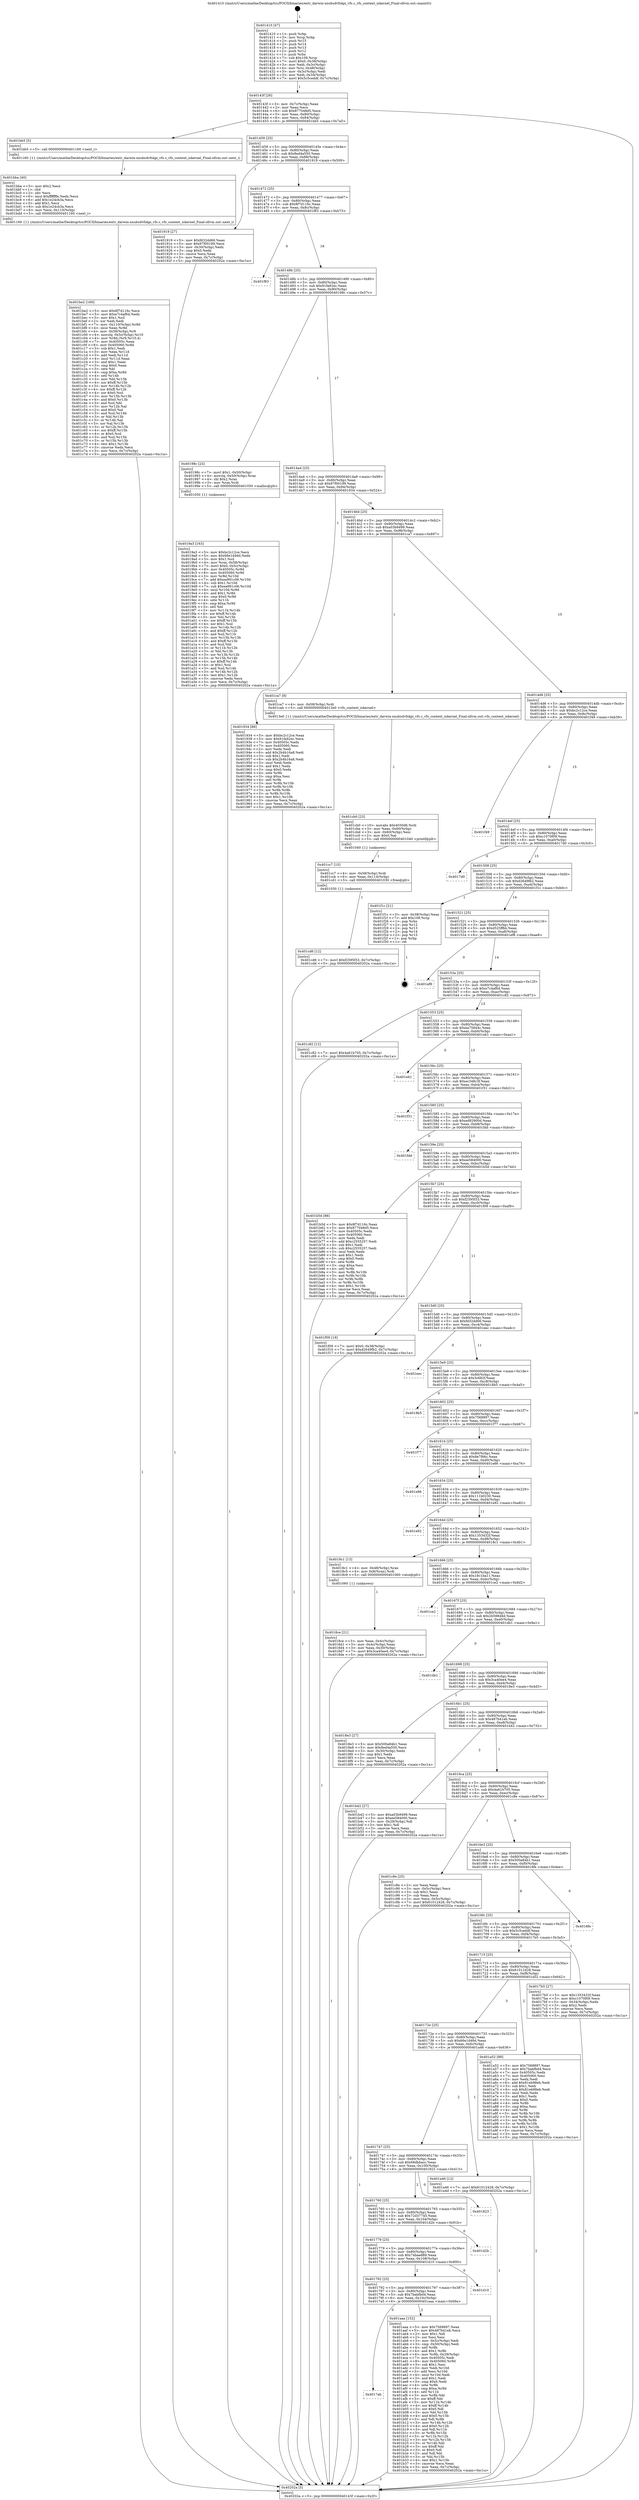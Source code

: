 digraph "0x401410" {
  label = "0x401410 (/mnt/c/Users/mathe/Desktop/tcc/POCII/binaries/extr_darwin-xnubsdvfskpi_vfs.c_vfs_context_iskernel_Final-ollvm.out::main(0))"
  labelloc = "t"
  node[shape=record]

  Entry [label="",width=0.3,height=0.3,shape=circle,fillcolor=black,style=filled]
  "0x40143f" [label="{
     0x40143f [26]\l
     | [instrs]\l
     &nbsp;&nbsp;0x40143f \<+3\>: mov -0x7c(%rbp),%eax\l
     &nbsp;&nbsp;0x401442 \<+2\>: mov %eax,%ecx\l
     &nbsp;&nbsp;0x401444 \<+6\>: sub $0x877048d5,%ecx\l
     &nbsp;&nbsp;0x40144a \<+3\>: mov %eax,-0x80(%rbp)\l
     &nbsp;&nbsp;0x40144d \<+6\>: mov %ecx,-0x84(%rbp)\l
     &nbsp;&nbsp;0x401453 \<+6\>: je 0000000000401bb5 \<main+0x7a5\>\l
  }"]
  "0x401bb5" [label="{
     0x401bb5 [5]\l
     | [instrs]\l
     &nbsp;&nbsp;0x401bb5 \<+5\>: call 0000000000401160 \<next_i\>\l
     | [calls]\l
     &nbsp;&nbsp;0x401160 \{1\} (/mnt/c/Users/mathe/Desktop/tcc/POCII/binaries/extr_darwin-xnubsdvfskpi_vfs.c_vfs_context_iskernel_Final-ollvm.out::next_i)\l
  }"]
  "0x401459" [label="{
     0x401459 [25]\l
     | [instrs]\l
     &nbsp;&nbsp;0x401459 \<+5\>: jmp 000000000040145e \<main+0x4e\>\l
     &nbsp;&nbsp;0x40145e \<+3\>: mov -0x80(%rbp),%eax\l
     &nbsp;&nbsp;0x401461 \<+5\>: sub $0x8ed4a550,%eax\l
     &nbsp;&nbsp;0x401466 \<+6\>: mov %eax,-0x88(%rbp)\l
     &nbsp;&nbsp;0x40146c \<+6\>: je 0000000000401919 \<main+0x509\>\l
  }"]
  Exit [label="",width=0.3,height=0.3,shape=circle,fillcolor=black,style=filled,peripheries=2]
  "0x401919" [label="{
     0x401919 [27]\l
     | [instrs]\l
     &nbsp;&nbsp;0x401919 \<+5\>: mov $0xfd32dd66,%eax\l
     &nbsp;&nbsp;0x40191e \<+5\>: mov $0x97f00189,%ecx\l
     &nbsp;&nbsp;0x401923 \<+3\>: mov -0x30(%rbp),%edx\l
     &nbsp;&nbsp;0x401926 \<+3\>: cmp $0x0,%edx\l
     &nbsp;&nbsp;0x401929 \<+3\>: cmove %ecx,%eax\l
     &nbsp;&nbsp;0x40192c \<+3\>: mov %eax,-0x7c(%rbp)\l
     &nbsp;&nbsp;0x40192f \<+5\>: jmp 000000000040202a \<main+0xc1a\>\l
  }"]
  "0x401472" [label="{
     0x401472 [25]\l
     | [instrs]\l
     &nbsp;&nbsp;0x401472 \<+5\>: jmp 0000000000401477 \<main+0x67\>\l
     &nbsp;&nbsp;0x401477 \<+3\>: mov -0x80(%rbp),%eax\l
     &nbsp;&nbsp;0x40147a \<+5\>: sub $0x8f7d116c,%eax\l
     &nbsp;&nbsp;0x40147f \<+6\>: mov %eax,-0x8c(%rbp)\l
     &nbsp;&nbsp;0x401485 \<+6\>: je 0000000000401f83 \<main+0xb73\>\l
  }"]
  "0x401cd6" [label="{
     0x401cd6 [12]\l
     | [instrs]\l
     &nbsp;&nbsp;0x401cd6 \<+7\>: movl $0xf2595f33,-0x7c(%rbp)\l
     &nbsp;&nbsp;0x401cdd \<+5\>: jmp 000000000040202a \<main+0xc1a\>\l
  }"]
  "0x401f83" [label="{
     0x401f83\l
  }", style=dashed]
  "0x40148b" [label="{
     0x40148b [25]\l
     | [instrs]\l
     &nbsp;&nbsp;0x40148b \<+5\>: jmp 0000000000401490 \<main+0x80\>\l
     &nbsp;&nbsp;0x401490 \<+3\>: mov -0x80(%rbp),%eax\l
     &nbsp;&nbsp;0x401493 \<+5\>: sub $0x91fa92ec,%eax\l
     &nbsp;&nbsp;0x401498 \<+6\>: mov %eax,-0x90(%rbp)\l
     &nbsp;&nbsp;0x40149e \<+6\>: je 000000000040198c \<main+0x57c\>\l
  }"]
  "0x401cc7" [label="{
     0x401cc7 [15]\l
     | [instrs]\l
     &nbsp;&nbsp;0x401cc7 \<+4\>: mov -0x58(%rbp),%rdi\l
     &nbsp;&nbsp;0x401ccb \<+6\>: mov %eax,-0x114(%rbp)\l
     &nbsp;&nbsp;0x401cd1 \<+5\>: call 0000000000401030 \<free@plt\>\l
     | [calls]\l
     &nbsp;&nbsp;0x401030 \{1\} (unknown)\l
  }"]
  "0x40198c" [label="{
     0x40198c [23]\l
     | [instrs]\l
     &nbsp;&nbsp;0x40198c \<+7\>: movl $0x1,-0x50(%rbp)\l
     &nbsp;&nbsp;0x401993 \<+4\>: movslq -0x50(%rbp),%rax\l
     &nbsp;&nbsp;0x401997 \<+4\>: shl $0x2,%rax\l
     &nbsp;&nbsp;0x40199b \<+3\>: mov %rax,%rdi\l
     &nbsp;&nbsp;0x40199e \<+5\>: call 0000000000401050 \<malloc@plt\>\l
     | [calls]\l
     &nbsp;&nbsp;0x401050 \{1\} (unknown)\l
  }"]
  "0x4014a4" [label="{
     0x4014a4 [25]\l
     | [instrs]\l
     &nbsp;&nbsp;0x4014a4 \<+5\>: jmp 00000000004014a9 \<main+0x99\>\l
     &nbsp;&nbsp;0x4014a9 \<+3\>: mov -0x80(%rbp),%eax\l
     &nbsp;&nbsp;0x4014ac \<+5\>: sub $0x97f00189,%eax\l
     &nbsp;&nbsp;0x4014b1 \<+6\>: mov %eax,-0x94(%rbp)\l
     &nbsp;&nbsp;0x4014b7 \<+6\>: je 0000000000401934 \<main+0x524\>\l
  }"]
  "0x401cb0" [label="{
     0x401cb0 [23]\l
     | [instrs]\l
     &nbsp;&nbsp;0x401cb0 \<+10\>: movabs $0x4030d6,%rdi\l
     &nbsp;&nbsp;0x401cba \<+3\>: mov %eax,-0x60(%rbp)\l
     &nbsp;&nbsp;0x401cbd \<+3\>: mov -0x60(%rbp),%esi\l
     &nbsp;&nbsp;0x401cc0 \<+2\>: mov $0x0,%al\l
     &nbsp;&nbsp;0x401cc2 \<+5\>: call 0000000000401040 \<printf@plt\>\l
     | [calls]\l
     &nbsp;&nbsp;0x401040 \{1\} (unknown)\l
  }"]
  "0x401934" [label="{
     0x401934 [88]\l
     | [instrs]\l
     &nbsp;&nbsp;0x401934 \<+5\>: mov $0xbc2c12ce,%eax\l
     &nbsp;&nbsp;0x401939 \<+5\>: mov $0x91fa92ec,%ecx\l
     &nbsp;&nbsp;0x40193e \<+7\>: mov 0x40505c,%edx\l
     &nbsp;&nbsp;0x401945 \<+7\>: mov 0x405060,%esi\l
     &nbsp;&nbsp;0x40194c \<+2\>: mov %edx,%edi\l
     &nbsp;&nbsp;0x40194e \<+6\>: add $0x2b4b16a8,%edi\l
     &nbsp;&nbsp;0x401954 \<+3\>: sub $0x1,%edi\l
     &nbsp;&nbsp;0x401957 \<+6\>: sub $0x2b4b16a8,%edi\l
     &nbsp;&nbsp;0x40195d \<+3\>: imul %edi,%edx\l
     &nbsp;&nbsp;0x401960 \<+3\>: and $0x1,%edx\l
     &nbsp;&nbsp;0x401963 \<+3\>: cmp $0x0,%edx\l
     &nbsp;&nbsp;0x401966 \<+4\>: sete %r8b\l
     &nbsp;&nbsp;0x40196a \<+3\>: cmp $0xa,%esi\l
     &nbsp;&nbsp;0x40196d \<+4\>: setl %r9b\l
     &nbsp;&nbsp;0x401971 \<+3\>: mov %r8b,%r10b\l
     &nbsp;&nbsp;0x401974 \<+3\>: and %r9b,%r10b\l
     &nbsp;&nbsp;0x401977 \<+3\>: xor %r9b,%r8b\l
     &nbsp;&nbsp;0x40197a \<+3\>: or %r8b,%r10b\l
     &nbsp;&nbsp;0x40197d \<+4\>: test $0x1,%r10b\l
     &nbsp;&nbsp;0x401981 \<+3\>: cmovne %ecx,%eax\l
     &nbsp;&nbsp;0x401984 \<+3\>: mov %eax,-0x7c(%rbp)\l
     &nbsp;&nbsp;0x401987 \<+5\>: jmp 000000000040202a \<main+0xc1a\>\l
  }"]
  "0x4014bd" [label="{
     0x4014bd [25]\l
     | [instrs]\l
     &nbsp;&nbsp;0x4014bd \<+5\>: jmp 00000000004014c2 \<main+0xb2\>\l
     &nbsp;&nbsp;0x4014c2 \<+3\>: mov -0x80(%rbp),%eax\l
     &nbsp;&nbsp;0x4014c5 \<+5\>: sub $0xa03b9499,%eax\l
     &nbsp;&nbsp;0x4014ca \<+6\>: mov %eax,-0x98(%rbp)\l
     &nbsp;&nbsp;0x4014d0 \<+6\>: je 0000000000401ca7 \<main+0x897\>\l
  }"]
  "0x401be2" [label="{
     0x401be2 [160]\l
     | [instrs]\l
     &nbsp;&nbsp;0x401be2 \<+5\>: mov $0x8f7d116c,%ecx\l
     &nbsp;&nbsp;0x401be7 \<+5\>: mov $0xe7c4af64,%edx\l
     &nbsp;&nbsp;0x401bec \<+3\>: mov $0x1,%sil\l
     &nbsp;&nbsp;0x401bef \<+2\>: xor %edi,%edi\l
     &nbsp;&nbsp;0x401bf1 \<+7\>: mov -0x110(%rbp),%r8d\l
     &nbsp;&nbsp;0x401bf8 \<+4\>: imul %eax,%r8d\l
     &nbsp;&nbsp;0x401bfc \<+4\>: mov -0x58(%rbp),%r9\l
     &nbsp;&nbsp;0x401c00 \<+4\>: movslq -0x5c(%rbp),%r10\l
     &nbsp;&nbsp;0x401c04 \<+4\>: mov %r8d,(%r9,%r10,4)\l
     &nbsp;&nbsp;0x401c08 \<+7\>: mov 0x40505c,%eax\l
     &nbsp;&nbsp;0x401c0f \<+8\>: mov 0x405060,%r8d\l
     &nbsp;&nbsp;0x401c17 \<+3\>: sub $0x1,%edi\l
     &nbsp;&nbsp;0x401c1a \<+3\>: mov %eax,%r11d\l
     &nbsp;&nbsp;0x401c1d \<+3\>: add %edi,%r11d\l
     &nbsp;&nbsp;0x401c20 \<+4\>: imul %r11d,%eax\l
     &nbsp;&nbsp;0x401c24 \<+3\>: and $0x1,%eax\l
     &nbsp;&nbsp;0x401c27 \<+3\>: cmp $0x0,%eax\l
     &nbsp;&nbsp;0x401c2a \<+3\>: sete %bl\l
     &nbsp;&nbsp;0x401c2d \<+4\>: cmp $0xa,%r8d\l
     &nbsp;&nbsp;0x401c31 \<+4\>: setl %r14b\l
     &nbsp;&nbsp;0x401c35 \<+3\>: mov %bl,%r15b\l
     &nbsp;&nbsp;0x401c38 \<+4\>: xor $0xff,%r15b\l
     &nbsp;&nbsp;0x401c3c \<+3\>: mov %r14b,%r12b\l
     &nbsp;&nbsp;0x401c3f \<+4\>: xor $0xff,%r12b\l
     &nbsp;&nbsp;0x401c43 \<+4\>: xor $0x0,%sil\l
     &nbsp;&nbsp;0x401c47 \<+3\>: mov %r15b,%r13b\l
     &nbsp;&nbsp;0x401c4a \<+4\>: and $0x0,%r13b\l
     &nbsp;&nbsp;0x401c4e \<+3\>: and %sil,%bl\l
     &nbsp;&nbsp;0x401c51 \<+3\>: mov %r12b,%al\l
     &nbsp;&nbsp;0x401c54 \<+2\>: and $0x0,%al\l
     &nbsp;&nbsp;0x401c56 \<+3\>: and %sil,%r14b\l
     &nbsp;&nbsp;0x401c59 \<+3\>: or %bl,%r13b\l
     &nbsp;&nbsp;0x401c5c \<+3\>: or %r14b,%al\l
     &nbsp;&nbsp;0x401c5f \<+3\>: xor %al,%r13b\l
     &nbsp;&nbsp;0x401c62 \<+3\>: or %r12b,%r15b\l
     &nbsp;&nbsp;0x401c65 \<+4\>: xor $0xff,%r15b\l
     &nbsp;&nbsp;0x401c69 \<+4\>: or $0x0,%sil\l
     &nbsp;&nbsp;0x401c6d \<+3\>: and %sil,%r15b\l
     &nbsp;&nbsp;0x401c70 \<+3\>: or %r15b,%r13b\l
     &nbsp;&nbsp;0x401c73 \<+4\>: test $0x1,%r13b\l
     &nbsp;&nbsp;0x401c77 \<+3\>: cmovne %edx,%ecx\l
     &nbsp;&nbsp;0x401c7a \<+3\>: mov %ecx,-0x7c(%rbp)\l
     &nbsp;&nbsp;0x401c7d \<+5\>: jmp 000000000040202a \<main+0xc1a\>\l
  }"]
  "0x401ca7" [label="{
     0x401ca7 [9]\l
     | [instrs]\l
     &nbsp;&nbsp;0x401ca7 \<+4\>: mov -0x58(%rbp),%rdi\l
     &nbsp;&nbsp;0x401cab \<+5\>: call 00000000004013e0 \<vfs_context_iskernel\>\l
     | [calls]\l
     &nbsp;&nbsp;0x4013e0 \{1\} (/mnt/c/Users/mathe/Desktop/tcc/POCII/binaries/extr_darwin-xnubsdvfskpi_vfs.c_vfs_context_iskernel_Final-ollvm.out::vfs_context_iskernel)\l
  }"]
  "0x4014d6" [label="{
     0x4014d6 [25]\l
     | [instrs]\l
     &nbsp;&nbsp;0x4014d6 \<+5\>: jmp 00000000004014db \<main+0xcb\>\l
     &nbsp;&nbsp;0x4014db \<+3\>: mov -0x80(%rbp),%eax\l
     &nbsp;&nbsp;0x4014de \<+5\>: sub $0xbc2c12ce,%eax\l
     &nbsp;&nbsp;0x4014e3 \<+6\>: mov %eax,-0x9c(%rbp)\l
     &nbsp;&nbsp;0x4014e9 \<+6\>: je 0000000000401f49 \<main+0xb39\>\l
  }"]
  "0x401bba" [label="{
     0x401bba [40]\l
     | [instrs]\l
     &nbsp;&nbsp;0x401bba \<+5\>: mov $0x2,%ecx\l
     &nbsp;&nbsp;0x401bbf \<+1\>: cltd\l
     &nbsp;&nbsp;0x401bc0 \<+2\>: idiv %ecx\l
     &nbsp;&nbsp;0x401bc2 \<+6\>: imul $0xfffffffe,%edx,%ecx\l
     &nbsp;&nbsp;0x401bc8 \<+6\>: add $0x1e24cb3a,%ecx\l
     &nbsp;&nbsp;0x401bce \<+3\>: add $0x1,%ecx\l
     &nbsp;&nbsp;0x401bd1 \<+6\>: sub $0x1e24cb3a,%ecx\l
     &nbsp;&nbsp;0x401bd7 \<+6\>: mov %ecx,-0x110(%rbp)\l
     &nbsp;&nbsp;0x401bdd \<+5\>: call 0000000000401160 \<next_i\>\l
     | [calls]\l
     &nbsp;&nbsp;0x401160 \{1\} (/mnt/c/Users/mathe/Desktop/tcc/POCII/binaries/extr_darwin-xnubsdvfskpi_vfs.c_vfs_context_iskernel_Final-ollvm.out::next_i)\l
  }"]
  "0x401f49" [label="{
     0x401f49\l
  }", style=dashed]
  "0x4014ef" [label="{
     0x4014ef [25]\l
     | [instrs]\l
     &nbsp;&nbsp;0x4014ef \<+5\>: jmp 00000000004014f4 \<main+0xe4\>\l
     &nbsp;&nbsp;0x4014f4 \<+3\>: mov -0x80(%rbp),%eax\l
     &nbsp;&nbsp;0x4014f7 \<+5\>: sub $0xc1070f09,%eax\l
     &nbsp;&nbsp;0x4014fc \<+6\>: mov %eax,-0xa0(%rbp)\l
     &nbsp;&nbsp;0x401502 \<+6\>: je 00000000004017d0 \<main+0x3c0\>\l
  }"]
  "0x4017ab" [label="{
     0x4017ab\l
  }", style=dashed]
  "0x4017d0" [label="{
     0x4017d0\l
  }", style=dashed]
  "0x401508" [label="{
     0x401508 [25]\l
     | [instrs]\l
     &nbsp;&nbsp;0x401508 \<+5\>: jmp 000000000040150d \<main+0xfd\>\l
     &nbsp;&nbsp;0x40150d \<+3\>: mov -0x80(%rbp),%eax\l
     &nbsp;&nbsp;0x401510 \<+5\>: sub $0xd2649fb2,%eax\l
     &nbsp;&nbsp;0x401515 \<+6\>: mov %eax,-0xa4(%rbp)\l
     &nbsp;&nbsp;0x40151b \<+6\>: je 0000000000401f1c \<main+0xb0c\>\l
  }"]
  "0x401aaa" [label="{
     0x401aaa [152]\l
     | [instrs]\l
     &nbsp;&nbsp;0x401aaa \<+5\>: mov $0x7568897,%eax\l
     &nbsp;&nbsp;0x401aaf \<+5\>: mov $0x487b41eb,%ecx\l
     &nbsp;&nbsp;0x401ab4 \<+2\>: mov $0x1,%dl\l
     &nbsp;&nbsp;0x401ab6 \<+2\>: xor %esi,%esi\l
     &nbsp;&nbsp;0x401ab8 \<+3\>: mov -0x5c(%rbp),%edi\l
     &nbsp;&nbsp;0x401abb \<+3\>: cmp -0x50(%rbp),%edi\l
     &nbsp;&nbsp;0x401abe \<+4\>: setl %r8b\l
     &nbsp;&nbsp;0x401ac2 \<+4\>: and $0x1,%r8b\l
     &nbsp;&nbsp;0x401ac6 \<+4\>: mov %r8b,-0x29(%rbp)\l
     &nbsp;&nbsp;0x401aca \<+7\>: mov 0x40505c,%edi\l
     &nbsp;&nbsp;0x401ad1 \<+8\>: mov 0x405060,%r9d\l
     &nbsp;&nbsp;0x401ad9 \<+3\>: sub $0x1,%esi\l
     &nbsp;&nbsp;0x401adc \<+3\>: mov %edi,%r10d\l
     &nbsp;&nbsp;0x401adf \<+3\>: add %esi,%r10d\l
     &nbsp;&nbsp;0x401ae2 \<+4\>: imul %r10d,%edi\l
     &nbsp;&nbsp;0x401ae6 \<+3\>: and $0x1,%edi\l
     &nbsp;&nbsp;0x401ae9 \<+3\>: cmp $0x0,%edi\l
     &nbsp;&nbsp;0x401aec \<+4\>: sete %r8b\l
     &nbsp;&nbsp;0x401af0 \<+4\>: cmp $0xa,%r9d\l
     &nbsp;&nbsp;0x401af4 \<+4\>: setl %r11b\l
     &nbsp;&nbsp;0x401af8 \<+3\>: mov %r8b,%bl\l
     &nbsp;&nbsp;0x401afb \<+3\>: xor $0xff,%bl\l
     &nbsp;&nbsp;0x401afe \<+3\>: mov %r11b,%r14b\l
     &nbsp;&nbsp;0x401b01 \<+4\>: xor $0xff,%r14b\l
     &nbsp;&nbsp;0x401b05 \<+3\>: xor $0x0,%dl\l
     &nbsp;&nbsp;0x401b08 \<+3\>: mov %bl,%r15b\l
     &nbsp;&nbsp;0x401b0b \<+4\>: and $0x0,%r15b\l
     &nbsp;&nbsp;0x401b0f \<+3\>: and %dl,%r8b\l
     &nbsp;&nbsp;0x401b12 \<+3\>: mov %r14b,%r12b\l
     &nbsp;&nbsp;0x401b15 \<+4\>: and $0x0,%r12b\l
     &nbsp;&nbsp;0x401b19 \<+3\>: and %dl,%r11b\l
     &nbsp;&nbsp;0x401b1c \<+3\>: or %r8b,%r15b\l
     &nbsp;&nbsp;0x401b1f \<+3\>: or %r11b,%r12b\l
     &nbsp;&nbsp;0x401b22 \<+3\>: xor %r12b,%r15b\l
     &nbsp;&nbsp;0x401b25 \<+3\>: or %r14b,%bl\l
     &nbsp;&nbsp;0x401b28 \<+3\>: xor $0xff,%bl\l
     &nbsp;&nbsp;0x401b2b \<+3\>: or $0x0,%dl\l
     &nbsp;&nbsp;0x401b2e \<+2\>: and %dl,%bl\l
     &nbsp;&nbsp;0x401b30 \<+3\>: or %bl,%r15b\l
     &nbsp;&nbsp;0x401b33 \<+4\>: test $0x1,%r15b\l
     &nbsp;&nbsp;0x401b37 \<+3\>: cmovne %ecx,%eax\l
     &nbsp;&nbsp;0x401b3a \<+3\>: mov %eax,-0x7c(%rbp)\l
     &nbsp;&nbsp;0x401b3d \<+5\>: jmp 000000000040202a \<main+0xc1a\>\l
  }"]
  "0x401f1c" [label="{
     0x401f1c [21]\l
     | [instrs]\l
     &nbsp;&nbsp;0x401f1c \<+3\>: mov -0x38(%rbp),%eax\l
     &nbsp;&nbsp;0x401f1f \<+7\>: add $0x108,%rsp\l
     &nbsp;&nbsp;0x401f26 \<+1\>: pop %rbx\l
     &nbsp;&nbsp;0x401f27 \<+2\>: pop %r12\l
     &nbsp;&nbsp;0x401f29 \<+2\>: pop %r13\l
     &nbsp;&nbsp;0x401f2b \<+2\>: pop %r14\l
     &nbsp;&nbsp;0x401f2d \<+2\>: pop %r15\l
     &nbsp;&nbsp;0x401f2f \<+1\>: pop %rbp\l
     &nbsp;&nbsp;0x401f30 \<+1\>: ret\l
  }"]
  "0x401521" [label="{
     0x401521 [25]\l
     | [instrs]\l
     &nbsp;&nbsp;0x401521 \<+5\>: jmp 0000000000401526 \<main+0x116\>\l
     &nbsp;&nbsp;0x401526 \<+3\>: mov -0x80(%rbp),%eax\l
     &nbsp;&nbsp;0x401529 \<+5\>: sub $0xd525ffbb,%eax\l
     &nbsp;&nbsp;0x40152e \<+6\>: mov %eax,-0xa8(%rbp)\l
     &nbsp;&nbsp;0x401534 \<+6\>: je 0000000000401ef8 \<main+0xae8\>\l
  }"]
  "0x401792" [label="{
     0x401792 [25]\l
     | [instrs]\l
     &nbsp;&nbsp;0x401792 \<+5\>: jmp 0000000000401797 \<main+0x387\>\l
     &nbsp;&nbsp;0x401797 \<+3\>: mov -0x80(%rbp),%eax\l
     &nbsp;&nbsp;0x40179a \<+5\>: sub $0x7babfbd4,%eax\l
     &nbsp;&nbsp;0x40179f \<+6\>: mov %eax,-0x10c(%rbp)\l
     &nbsp;&nbsp;0x4017a5 \<+6\>: je 0000000000401aaa \<main+0x69a\>\l
  }"]
  "0x401ef8" [label="{
     0x401ef8\l
  }", style=dashed]
  "0x40153a" [label="{
     0x40153a [25]\l
     | [instrs]\l
     &nbsp;&nbsp;0x40153a \<+5\>: jmp 000000000040153f \<main+0x12f\>\l
     &nbsp;&nbsp;0x40153f \<+3\>: mov -0x80(%rbp),%eax\l
     &nbsp;&nbsp;0x401542 \<+5\>: sub $0xe7c4af64,%eax\l
     &nbsp;&nbsp;0x401547 \<+6\>: mov %eax,-0xac(%rbp)\l
     &nbsp;&nbsp;0x40154d \<+6\>: je 0000000000401c82 \<main+0x872\>\l
  }"]
  "0x401d10" [label="{
     0x401d10\l
  }", style=dashed]
  "0x401c82" [label="{
     0x401c82 [12]\l
     | [instrs]\l
     &nbsp;&nbsp;0x401c82 \<+7\>: movl $0x4a61b705,-0x7c(%rbp)\l
     &nbsp;&nbsp;0x401c89 \<+5\>: jmp 000000000040202a \<main+0xc1a\>\l
  }"]
  "0x401553" [label="{
     0x401553 [25]\l
     | [instrs]\l
     &nbsp;&nbsp;0x401553 \<+5\>: jmp 0000000000401558 \<main+0x148\>\l
     &nbsp;&nbsp;0x401558 \<+3\>: mov -0x80(%rbp),%eax\l
     &nbsp;&nbsp;0x40155b \<+5\>: sub $0xea75844c,%eax\l
     &nbsp;&nbsp;0x401560 \<+6\>: mov %eax,-0xb0(%rbp)\l
     &nbsp;&nbsp;0x401566 \<+6\>: je 0000000000401eb1 \<main+0xaa1\>\l
  }"]
  "0x401779" [label="{
     0x401779 [25]\l
     | [instrs]\l
     &nbsp;&nbsp;0x401779 \<+5\>: jmp 000000000040177e \<main+0x36e\>\l
     &nbsp;&nbsp;0x40177e \<+3\>: mov -0x80(%rbp),%eax\l
     &nbsp;&nbsp;0x401781 \<+5\>: sub $0x74bae889,%eax\l
     &nbsp;&nbsp;0x401786 \<+6\>: mov %eax,-0x108(%rbp)\l
     &nbsp;&nbsp;0x40178c \<+6\>: je 0000000000401d10 \<main+0x900\>\l
  }"]
  "0x401eb1" [label="{
     0x401eb1\l
  }", style=dashed]
  "0x40156c" [label="{
     0x40156c [25]\l
     | [instrs]\l
     &nbsp;&nbsp;0x40156c \<+5\>: jmp 0000000000401571 \<main+0x161\>\l
     &nbsp;&nbsp;0x401571 \<+3\>: mov -0x80(%rbp),%eax\l
     &nbsp;&nbsp;0x401574 \<+5\>: sub $0xec348c3f,%eax\l
     &nbsp;&nbsp;0x401579 \<+6\>: mov %eax,-0xb4(%rbp)\l
     &nbsp;&nbsp;0x40157f \<+6\>: je 0000000000401f31 \<main+0xb21\>\l
  }"]
  "0x401d2b" [label="{
     0x401d2b\l
  }", style=dashed]
  "0x401f31" [label="{
     0x401f31\l
  }", style=dashed]
  "0x401585" [label="{
     0x401585 [25]\l
     | [instrs]\l
     &nbsp;&nbsp;0x401585 \<+5\>: jmp 000000000040158a \<main+0x17a\>\l
     &nbsp;&nbsp;0x40158a \<+3\>: mov -0x80(%rbp),%eax\l
     &nbsp;&nbsp;0x40158d \<+5\>: sub $0xed82900d,%eax\l
     &nbsp;&nbsp;0x401592 \<+6\>: mov %eax,-0xb8(%rbp)\l
     &nbsp;&nbsp;0x401598 \<+6\>: je 0000000000401fdd \<main+0xbcd\>\l
  }"]
  "0x401760" [label="{
     0x401760 [25]\l
     | [instrs]\l
     &nbsp;&nbsp;0x401760 \<+5\>: jmp 0000000000401765 \<main+0x355\>\l
     &nbsp;&nbsp;0x401765 \<+3\>: mov -0x80(%rbp),%eax\l
     &nbsp;&nbsp;0x401768 \<+5\>: sub $0x72d37745,%eax\l
     &nbsp;&nbsp;0x40176d \<+6\>: mov %eax,-0x104(%rbp)\l
     &nbsp;&nbsp;0x401773 \<+6\>: je 0000000000401d2b \<main+0x91b\>\l
  }"]
  "0x401fdd" [label="{
     0x401fdd\l
  }", style=dashed]
  "0x40159e" [label="{
     0x40159e [25]\l
     | [instrs]\l
     &nbsp;&nbsp;0x40159e \<+5\>: jmp 00000000004015a3 \<main+0x193\>\l
     &nbsp;&nbsp;0x4015a3 \<+3\>: mov -0x80(%rbp),%eax\l
     &nbsp;&nbsp;0x4015a6 \<+5\>: sub $0xee584000,%eax\l
     &nbsp;&nbsp;0x4015ab \<+6\>: mov %eax,-0xbc(%rbp)\l
     &nbsp;&nbsp;0x4015b1 \<+6\>: je 0000000000401b5d \<main+0x74d\>\l
  }"]
  "0x401823" [label="{
     0x401823\l
  }", style=dashed]
  "0x401b5d" [label="{
     0x401b5d [88]\l
     | [instrs]\l
     &nbsp;&nbsp;0x401b5d \<+5\>: mov $0x8f7d116c,%eax\l
     &nbsp;&nbsp;0x401b62 \<+5\>: mov $0x877048d5,%ecx\l
     &nbsp;&nbsp;0x401b67 \<+7\>: mov 0x40505c,%edx\l
     &nbsp;&nbsp;0x401b6e \<+7\>: mov 0x405060,%esi\l
     &nbsp;&nbsp;0x401b75 \<+2\>: mov %edx,%edi\l
     &nbsp;&nbsp;0x401b77 \<+6\>: add $0xc2555257,%edi\l
     &nbsp;&nbsp;0x401b7d \<+3\>: sub $0x1,%edi\l
     &nbsp;&nbsp;0x401b80 \<+6\>: sub $0xc2555257,%edi\l
     &nbsp;&nbsp;0x401b86 \<+3\>: imul %edi,%edx\l
     &nbsp;&nbsp;0x401b89 \<+3\>: and $0x1,%edx\l
     &nbsp;&nbsp;0x401b8c \<+3\>: cmp $0x0,%edx\l
     &nbsp;&nbsp;0x401b8f \<+4\>: sete %r8b\l
     &nbsp;&nbsp;0x401b93 \<+3\>: cmp $0xa,%esi\l
     &nbsp;&nbsp;0x401b96 \<+4\>: setl %r9b\l
     &nbsp;&nbsp;0x401b9a \<+3\>: mov %r8b,%r10b\l
     &nbsp;&nbsp;0x401b9d \<+3\>: and %r9b,%r10b\l
     &nbsp;&nbsp;0x401ba0 \<+3\>: xor %r9b,%r8b\l
     &nbsp;&nbsp;0x401ba3 \<+3\>: or %r8b,%r10b\l
     &nbsp;&nbsp;0x401ba6 \<+4\>: test $0x1,%r10b\l
     &nbsp;&nbsp;0x401baa \<+3\>: cmovne %ecx,%eax\l
     &nbsp;&nbsp;0x401bad \<+3\>: mov %eax,-0x7c(%rbp)\l
     &nbsp;&nbsp;0x401bb0 \<+5\>: jmp 000000000040202a \<main+0xc1a\>\l
  }"]
  "0x4015b7" [label="{
     0x4015b7 [25]\l
     | [instrs]\l
     &nbsp;&nbsp;0x4015b7 \<+5\>: jmp 00000000004015bc \<main+0x1ac\>\l
     &nbsp;&nbsp;0x4015bc \<+3\>: mov -0x80(%rbp),%eax\l
     &nbsp;&nbsp;0x4015bf \<+5\>: sub $0xf2595f33,%eax\l
     &nbsp;&nbsp;0x4015c4 \<+6\>: mov %eax,-0xc0(%rbp)\l
     &nbsp;&nbsp;0x4015ca \<+6\>: je 0000000000401f09 \<main+0xaf9\>\l
  }"]
  "0x401747" [label="{
     0x401747 [25]\l
     | [instrs]\l
     &nbsp;&nbsp;0x401747 \<+5\>: jmp 000000000040174c \<main+0x33c\>\l
     &nbsp;&nbsp;0x40174c \<+3\>: mov -0x80(%rbp),%eax\l
     &nbsp;&nbsp;0x40174f \<+5\>: sub $0x68dbbacc,%eax\l
     &nbsp;&nbsp;0x401754 \<+6\>: mov %eax,-0x100(%rbp)\l
     &nbsp;&nbsp;0x40175a \<+6\>: je 0000000000401823 \<main+0x413\>\l
  }"]
  "0x401f09" [label="{
     0x401f09 [19]\l
     | [instrs]\l
     &nbsp;&nbsp;0x401f09 \<+7\>: movl $0x0,-0x38(%rbp)\l
     &nbsp;&nbsp;0x401f10 \<+7\>: movl $0xd2649fb2,-0x7c(%rbp)\l
     &nbsp;&nbsp;0x401f17 \<+5\>: jmp 000000000040202a \<main+0xc1a\>\l
  }"]
  "0x4015d0" [label="{
     0x4015d0 [25]\l
     | [instrs]\l
     &nbsp;&nbsp;0x4015d0 \<+5\>: jmp 00000000004015d5 \<main+0x1c5\>\l
     &nbsp;&nbsp;0x4015d5 \<+3\>: mov -0x80(%rbp),%eax\l
     &nbsp;&nbsp;0x4015d8 \<+5\>: sub $0xfd32dd66,%eax\l
     &nbsp;&nbsp;0x4015dd \<+6\>: mov %eax,-0xc4(%rbp)\l
     &nbsp;&nbsp;0x4015e3 \<+6\>: je 0000000000401eec \<main+0xadc\>\l
  }"]
  "0x401a46" [label="{
     0x401a46 [12]\l
     | [instrs]\l
     &nbsp;&nbsp;0x401a46 \<+7\>: movl $0x61012428,-0x7c(%rbp)\l
     &nbsp;&nbsp;0x401a4d \<+5\>: jmp 000000000040202a \<main+0xc1a\>\l
  }"]
  "0x401eec" [label="{
     0x401eec\l
  }", style=dashed]
  "0x4015e9" [label="{
     0x4015e9 [25]\l
     | [instrs]\l
     &nbsp;&nbsp;0x4015e9 \<+5\>: jmp 00000000004015ee \<main+0x1de\>\l
     &nbsp;&nbsp;0x4015ee \<+3\>: mov -0x80(%rbp),%eax\l
     &nbsp;&nbsp;0x4015f1 \<+5\>: sub $0x3c682f,%eax\l
     &nbsp;&nbsp;0x4015f6 \<+6\>: mov %eax,-0xc8(%rbp)\l
     &nbsp;&nbsp;0x4015fc \<+6\>: je 00000000004018b5 \<main+0x4a5\>\l
  }"]
  "0x40172e" [label="{
     0x40172e [25]\l
     | [instrs]\l
     &nbsp;&nbsp;0x40172e \<+5\>: jmp 0000000000401733 \<main+0x323\>\l
     &nbsp;&nbsp;0x401733 \<+3\>: mov -0x80(%rbp),%eax\l
     &nbsp;&nbsp;0x401736 \<+5\>: sub $0x66e1d46d,%eax\l
     &nbsp;&nbsp;0x40173b \<+6\>: mov %eax,-0xfc(%rbp)\l
     &nbsp;&nbsp;0x401741 \<+6\>: je 0000000000401a46 \<main+0x636\>\l
  }"]
  "0x4018b5" [label="{
     0x4018b5\l
  }", style=dashed]
  "0x401602" [label="{
     0x401602 [25]\l
     | [instrs]\l
     &nbsp;&nbsp;0x401602 \<+5\>: jmp 0000000000401607 \<main+0x1f7\>\l
     &nbsp;&nbsp;0x401607 \<+3\>: mov -0x80(%rbp),%eax\l
     &nbsp;&nbsp;0x40160a \<+5\>: sub $0x7568897,%eax\l
     &nbsp;&nbsp;0x40160f \<+6\>: mov %eax,-0xcc(%rbp)\l
     &nbsp;&nbsp;0x401615 \<+6\>: je 0000000000401f77 \<main+0xb67\>\l
  }"]
  "0x401a52" [label="{
     0x401a52 [88]\l
     | [instrs]\l
     &nbsp;&nbsp;0x401a52 \<+5\>: mov $0x7568897,%eax\l
     &nbsp;&nbsp;0x401a57 \<+5\>: mov $0x7babfbd4,%ecx\l
     &nbsp;&nbsp;0x401a5c \<+7\>: mov 0x40505c,%edx\l
     &nbsp;&nbsp;0x401a63 \<+7\>: mov 0x405060,%esi\l
     &nbsp;&nbsp;0x401a6a \<+2\>: mov %edx,%edi\l
     &nbsp;&nbsp;0x401a6c \<+6\>: add $0x81eb98eb,%edi\l
     &nbsp;&nbsp;0x401a72 \<+3\>: sub $0x1,%edi\l
     &nbsp;&nbsp;0x401a75 \<+6\>: sub $0x81eb98eb,%edi\l
     &nbsp;&nbsp;0x401a7b \<+3\>: imul %edi,%edx\l
     &nbsp;&nbsp;0x401a7e \<+3\>: and $0x1,%edx\l
     &nbsp;&nbsp;0x401a81 \<+3\>: cmp $0x0,%edx\l
     &nbsp;&nbsp;0x401a84 \<+4\>: sete %r8b\l
     &nbsp;&nbsp;0x401a88 \<+3\>: cmp $0xa,%esi\l
     &nbsp;&nbsp;0x401a8b \<+4\>: setl %r9b\l
     &nbsp;&nbsp;0x401a8f \<+3\>: mov %r8b,%r10b\l
     &nbsp;&nbsp;0x401a92 \<+3\>: and %r9b,%r10b\l
     &nbsp;&nbsp;0x401a95 \<+3\>: xor %r9b,%r8b\l
     &nbsp;&nbsp;0x401a98 \<+3\>: or %r8b,%r10b\l
     &nbsp;&nbsp;0x401a9b \<+4\>: test $0x1,%r10b\l
     &nbsp;&nbsp;0x401a9f \<+3\>: cmovne %ecx,%eax\l
     &nbsp;&nbsp;0x401aa2 \<+3\>: mov %eax,-0x7c(%rbp)\l
     &nbsp;&nbsp;0x401aa5 \<+5\>: jmp 000000000040202a \<main+0xc1a\>\l
  }"]
  "0x401f77" [label="{
     0x401f77\l
  }", style=dashed]
  "0x40161b" [label="{
     0x40161b [25]\l
     | [instrs]\l
     &nbsp;&nbsp;0x40161b \<+5\>: jmp 0000000000401620 \<main+0x210\>\l
     &nbsp;&nbsp;0x401620 \<+3\>: mov -0x80(%rbp),%eax\l
     &nbsp;&nbsp;0x401623 \<+5\>: sub $0x8e7f66c,%eax\l
     &nbsp;&nbsp;0x401628 \<+6\>: mov %eax,-0xd0(%rbp)\l
     &nbsp;&nbsp;0x40162e \<+6\>: je 0000000000401e86 \<main+0xa76\>\l
  }"]
  "0x4019a3" [label="{
     0x4019a3 [163]\l
     | [instrs]\l
     &nbsp;&nbsp;0x4019a3 \<+5\>: mov $0xbc2c12ce,%ecx\l
     &nbsp;&nbsp;0x4019a8 \<+5\>: mov $0x66e1d46d,%edx\l
     &nbsp;&nbsp;0x4019ad \<+3\>: mov $0x1,%sil\l
     &nbsp;&nbsp;0x4019b0 \<+4\>: mov %rax,-0x58(%rbp)\l
     &nbsp;&nbsp;0x4019b4 \<+7\>: movl $0x0,-0x5c(%rbp)\l
     &nbsp;&nbsp;0x4019bb \<+8\>: mov 0x40505c,%r8d\l
     &nbsp;&nbsp;0x4019c3 \<+8\>: mov 0x405060,%r9d\l
     &nbsp;&nbsp;0x4019cb \<+3\>: mov %r8d,%r10d\l
     &nbsp;&nbsp;0x4019ce \<+7\>: add $0xea991c06,%r10d\l
     &nbsp;&nbsp;0x4019d5 \<+4\>: sub $0x1,%r10d\l
     &nbsp;&nbsp;0x4019d9 \<+7\>: sub $0xea991c06,%r10d\l
     &nbsp;&nbsp;0x4019e0 \<+4\>: imul %r10d,%r8d\l
     &nbsp;&nbsp;0x4019e4 \<+4\>: and $0x1,%r8d\l
     &nbsp;&nbsp;0x4019e8 \<+4\>: cmp $0x0,%r8d\l
     &nbsp;&nbsp;0x4019ec \<+4\>: sete %r11b\l
     &nbsp;&nbsp;0x4019f0 \<+4\>: cmp $0xa,%r9d\l
     &nbsp;&nbsp;0x4019f4 \<+3\>: setl %bl\l
     &nbsp;&nbsp;0x4019f7 \<+3\>: mov %r11b,%r14b\l
     &nbsp;&nbsp;0x4019fa \<+4\>: xor $0xff,%r14b\l
     &nbsp;&nbsp;0x4019fe \<+3\>: mov %bl,%r15b\l
     &nbsp;&nbsp;0x401a01 \<+4\>: xor $0xff,%r15b\l
     &nbsp;&nbsp;0x401a05 \<+4\>: xor $0x1,%sil\l
     &nbsp;&nbsp;0x401a09 \<+3\>: mov %r14b,%r12b\l
     &nbsp;&nbsp;0x401a0c \<+4\>: and $0xff,%r12b\l
     &nbsp;&nbsp;0x401a10 \<+3\>: and %sil,%r11b\l
     &nbsp;&nbsp;0x401a13 \<+3\>: mov %r15b,%r13b\l
     &nbsp;&nbsp;0x401a16 \<+4\>: and $0xff,%r13b\l
     &nbsp;&nbsp;0x401a1a \<+3\>: and %sil,%bl\l
     &nbsp;&nbsp;0x401a1d \<+3\>: or %r11b,%r12b\l
     &nbsp;&nbsp;0x401a20 \<+3\>: or %bl,%r13b\l
     &nbsp;&nbsp;0x401a23 \<+3\>: xor %r13b,%r12b\l
     &nbsp;&nbsp;0x401a26 \<+3\>: or %r15b,%r14b\l
     &nbsp;&nbsp;0x401a29 \<+4\>: xor $0xff,%r14b\l
     &nbsp;&nbsp;0x401a2d \<+4\>: or $0x1,%sil\l
     &nbsp;&nbsp;0x401a31 \<+3\>: and %sil,%r14b\l
     &nbsp;&nbsp;0x401a34 \<+3\>: or %r14b,%r12b\l
     &nbsp;&nbsp;0x401a37 \<+4\>: test $0x1,%r12b\l
     &nbsp;&nbsp;0x401a3b \<+3\>: cmovne %edx,%ecx\l
     &nbsp;&nbsp;0x401a3e \<+3\>: mov %ecx,-0x7c(%rbp)\l
     &nbsp;&nbsp;0x401a41 \<+5\>: jmp 000000000040202a \<main+0xc1a\>\l
  }"]
  "0x401e86" [label="{
     0x401e86\l
  }", style=dashed]
  "0x401634" [label="{
     0x401634 [25]\l
     | [instrs]\l
     &nbsp;&nbsp;0x401634 \<+5\>: jmp 0000000000401639 \<main+0x229\>\l
     &nbsp;&nbsp;0x401639 \<+3\>: mov -0x80(%rbp),%eax\l
     &nbsp;&nbsp;0x40163c \<+5\>: sub $0x111b0230,%eax\l
     &nbsp;&nbsp;0x401641 \<+6\>: mov %eax,-0xd4(%rbp)\l
     &nbsp;&nbsp;0x401647 \<+6\>: je 0000000000401e92 \<main+0xa82\>\l
  }"]
  "0x4018ce" [label="{
     0x4018ce [21]\l
     | [instrs]\l
     &nbsp;&nbsp;0x4018ce \<+3\>: mov %eax,-0x4c(%rbp)\l
     &nbsp;&nbsp;0x4018d1 \<+3\>: mov -0x4c(%rbp),%eax\l
     &nbsp;&nbsp;0x4018d4 \<+3\>: mov %eax,-0x30(%rbp)\l
     &nbsp;&nbsp;0x4018d7 \<+7\>: movl $0x3ca40ee4,-0x7c(%rbp)\l
     &nbsp;&nbsp;0x4018de \<+5\>: jmp 000000000040202a \<main+0xc1a\>\l
  }"]
  "0x401e92" [label="{
     0x401e92\l
  }", style=dashed]
  "0x40164d" [label="{
     0x40164d [25]\l
     | [instrs]\l
     &nbsp;&nbsp;0x40164d \<+5\>: jmp 0000000000401652 \<main+0x242\>\l
     &nbsp;&nbsp;0x401652 \<+3\>: mov -0x80(%rbp),%eax\l
     &nbsp;&nbsp;0x401655 \<+5\>: sub $0x1353432f,%eax\l
     &nbsp;&nbsp;0x40165a \<+6\>: mov %eax,-0xd8(%rbp)\l
     &nbsp;&nbsp;0x401660 \<+6\>: je 00000000004018c1 \<main+0x4b1\>\l
  }"]
  "0x401410" [label="{
     0x401410 [47]\l
     | [instrs]\l
     &nbsp;&nbsp;0x401410 \<+1\>: push %rbp\l
     &nbsp;&nbsp;0x401411 \<+3\>: mov %rsp,%rbp\l
     &nbsp;&nbsp;0x401414 \<+2\>: push %r15\l
     &nbsp;&nbsp;0x401416 \<+2\>: push %r14\l
     &nbsp;&nbsp;0x401418 \<+2\>: push %r13\l
     &nbsp;&nbsp;0x40141a \<+2\>: push %r12\l
     &nbsp;&nbsp;0x40141c \<+1\>: push %rbx\l
     &nbsp;&nbsp;0x40141d \<+7\>: sub $0x108,%rsp\l
     &nbsp;&nbsp;0x401424 \<+7\>: movl $0x0,-0x38(%rbp)\l
     &nbsp;&nbsp;0x40142b \<+3\>: mov %edi,-0x3c(%rbp)\l
     &nbsp;&nbsp;0x40142e \<+4\>: mov %rsi,-0x48(%rbp)\l
     &nbsp;&nbsp;0x401432 \<+3\>: mov -0x3c(%rbp),%edi\l
     &nbsp;&nbsp;0x401435 \<+3\>: mov %edi,-0x34(%rbp)\l
     &nbsp;&nbsp;0x401438 \<+7\>: movl $0x5c5ceddf,-0x7c(%rbp)\l
  }"]
  "0x4018c1" [label="{
     0x4018c1 [13]\l
     | [instrs]\l
     &nbsp;&nbsp;0x4018c1 \<+4\>: mov -0x48(%rbp),%rax\l
     &nbsp;&nbsp;0x4018c5 \<+4\>: mov 0x8(%rax),%rdi\l
     &nbsp;&nbsp;0x4018c9 \<+5\>: call 0000000000401060 \<atoi@plt\>\l
     | [calls]\l
     &nbsp;&nbsp;0x401060 \{1\} (unknown)\l
  }"]
  "0x401666" [label="{
     0x401666 [25]\l
     | [instrs]\l
     &nbsp;&nbsp;0x401666 \<+5\>: jmp 000000000040166b \<main+0x25b\>\l
     &nbsp;&nbsp;0x40166b \<+3\>: mov -0x80(%rbp),%eax\l
     &nbsp;&nbsp;0x40166e \<+5\>: sub $0x18c1ba11,%eax\l
     &nbsp;&nbsp;0x401673 \<+6\>: mov %eax,-0xdc(%rbp)\l
     &nbsp;&nbsp;0x401679 \<+6\>: je 0000000000401ce2 \<main+0x8d2\>\l
  }"]
  "0x40202a" [label="{
     0x40202a [5]\l
     | [instrs]\l
     &nbsp;&nbsp;0x40202a \<+5\>: jmp 000000000040143f \<main+0x2f\>\l
  }"]
  "0x401ce2" [label="{
     0x401ce2\l
  }", style=dashed]
  "0x40167f" [label="{
     0x40167f [25]\l
     | [instrs]\l
     &nbsp;&nbsp;0x40167f \<+5\>: jmp 0000000000401684 \<main+0x274\>\l
     &nbsp;&nbsp;0x401684 \<+3\>: mov -0x80(%rbp),%eax\l
     &nbsp;&nbsp;0x401687 \<+5\>: sub $0x2b59848d,%eax\l
     &nbsp;&nbsp;0x40168c \<+6\>: mov %eax,-0xe0(%rbp)\l
     &nbsp;&nbsp;0x401692 \<+6\>: je 0000000000401db1 \<main+0x9a1\>\l
  }"]
  "0x401715" [label="{
     0x401715 [25]\l
     | [instrs]\l
     &nbsp;&nbsp;0x401715 \<+5\>: jmp 000000000040171a \<main+0x30a\>\l
     &nbsp;&nbsp;0x40171a \<+3\>: mov -0x80(%rbp),%eax\l
     &nbsp;&nbsp;0x40171d \<+5\>: sub $0x61012428,%eax\l
     &nbsp;&nbsp;0x401722 \<+6\>: mov %eax,-0xf8(%rbp)\l
     &nbsp;&nbsp;0x401728 \<+6\>: je 0000000000401a52 \<main+0x642\>\l
  }"]
  "0x401db1" [label="{
     0x401db1\l
  }", style=dashed]
  "0x401698" [label="{
     0x401698 [25]\l
     | [instrs]\l
     &nbsp;&nbsp;0x401698 \<+5\>: jmp 000000000040169d \<main+0x28d\>\l
     &nbsp;&nbsp;0x40169d \<+3\>: mov -0x80(%rbp),%eax\l
     &nbsp;&nbsp;0x4016a0 \<+5\>: sub $0x3ca40ee4,%eax\l
     &nbsp;&nbsp;0x4016a5 \<+6\>: mov %eax,-0xe4(%rbp)\l
     &nbsp;&nbsp;0x4016ab \<+6\>: je 00000000004018e3 \<main+0x4d3\>\l
  }"]
  "0x4017b5" [label="{
     0x4017b5 [27]\l
     | [instrs]\l
     &nbsp;&nbsp;0x4017b5 \<+5\>: mov $0x1353432f,%eax\l
     &nbsp;&nbsp;0x4017ba \<+5\>: mov $0xc1070f09,%ecx\l
     &nbsp;&nbsp;0x4017bf \<+3\>: mov -0x34(%rbp),%edx\l
     &nbsp;&nbsp;0x4017c2 \<+3\>: cmp $0x2,%edx\l
     &nbsp;&nbsp;0x4017c5 \<+3\>: cmovne %ecx,%eax\l
     &nbsp;&nbsp;0x4017c8 \<+3\>: mov %eax,-0x7c(%rbp)\l
     &nbsp;&nbsp;0x4017cb \<+5\>: jmp 000000000040202a \<main+0xc1a\>\l
  }"]
  "0x4018e3" [label="{
     0x4018e3 [27]\l
     | [instrs]\l
     &nbsp;&nbsp;0x4018e3 \<+5\>: mov $0x500a84b1,%eax\l
     &nbsp;&nbsp;0x4018e8 \<+5\>: mov $0x8ed4a550,%ecx\l
     &nbsp;&nbsp;0x4018ed \<+3\>: mov -0x30(%rbp),%edx\l
     &nbsp;&nbsp;0x4018f0 \<+3\>: cmp $0x1,%edx\l
     &nbsp;&nbsp;0x4018f3 \<+3\>: cmovl %ecx,%eax\l
     &nbsp;&nbsp;0x4018f6 \<+3\>: mov %eax,-0x7c(%rbp)\l
     &nbsp;&nbsp;0x4018f9 \<+5\>: jmp 000000000040202a \<main+0xc1a\>\l
  }"]
  "0x4016b1" [label="{
     0x4016b1 [25]\l
     | [instrs]\l
     &nbsp;&nbsp;0x4016b1 \<+5\>: jmp 00000000004016b6 \<main+0x2a6\>\l
     &nbsp;&nbsp;0x4016b6 \<+3\>: mov -0x80(%rbp),%eax\l
     &nbsp;&nbsp;0x4016b9 \<+5\>: sub $0x487b41eb,%eax\l
     &nbsp;&nbsp;0x4016be \<+6\>: mov %eax,-0xe8(%rbp)\l
     &nbsp;&nbsp;0x4016c4 \<+6\>: je 0000000000401b42 \<main+0x732\>\l
  }"]
  "0x4016fc" [label="{
     0x4016fc [25]\l
     | [instrs]\l
     &nbsp;&nbsp;0x4016fc \<+5\>: jmp 0000000000401701 \<main+0x2f1\>\l
     &nbsp;&nbsp;0x401701 \<+3\>: mov -0x80(%rbp),%eax\l
     &nbsp;&nbsp;0x401704 \<+5\>: sub $0x5c5ceddf,%eax\l
     &nbsp;&nbsp;0x401709 \<+6\>: mov %eax,-0xf4(%rbp)\l
     &nbsp;&nbsp;0x40170f \<+6\>: je 00000000004017b5 \<main+0x3a5\>\l
  }"]
  "0x401b42" [label="{
     0x401b42 [27]\l
     | [instrs]\l
     &nbsp;&nbsp;0x401b42 \<+5\>: mov $0xa03b9499,%eax\l
     &nbsp;&nbsp;0x401b47 \<+5\>: mov $0xee584000,%ecx\l
     &nbsp;&nbsp;0x401b4c \<+3\>: mov -0x29(%rbp),%dl\l
     &nbsp;&nbsp;0x401b4f \<+3\>: test $0x1,%dl\l
     &nbsp;&nbsp;0x401b52 \<+3\>: cmovne %ecx,%eax\l
     &nbsp;&nbsp;0x401b55 \<+3\>: mov %eax,-0x7c(%rbp)\l
     &nbsp;&nbsp;0x401b58 \<+5\>: jmp 000000000040202a \<main+0xc1a\>\l
  }"]
  "0x4016ca" [label="{
     0x4016ca [25]\l
     | [instrs]\l
     &nbsp;&nbsp;0x4016ca \<+5\>: jmp 00000000004016cf \<main+0x2bf\>\l
     &nbsp;&nbsp;0x4016cf \<+3\>: mov -0x80(%rbp),%eax\l
     &nbsp;&nbsp;0x4016d2 \<+5\>: sub $0x4a61b705,%eax\l
     &nbsp;&nbsp;0x4016d7 \<+6\>: mov %eax,-0xec(%rbp)\l
     &nbsp;&nbsp;0x4016dd \<+6\>: je 0000000000401c8e \<main+0x87e\>\l
  }"]
  "0x4018fe" [label="{
     0x4018fe\l
  }", style=dashed]
  "0x401c8e" [label="{
     0x401c8e [25]\l
     | [instrs]\l
     &nbsp;&nbsp;0x401c8e \<+2\>: xor %eax,%eax\l
     &nbsp;&nbsp;0x401c90 \<+3\>: mov -0x5c(%rbp),%ecx\l
     &nbsp;&nbsp;0x401c93 \<+3\>: sub $0x1,%eax\l
     &nbsp;&nbsp;0x401c96 \<+2\>: sub %eax,%ecx\l
     &nbsp;&nbsp;0x401c98 \<+3\>: mov %ecx,-0x5c(%rbp)\l
     &nbsp;&nbsp;0x401c9b \<+7\>: movl $0x61012428,-0x7c(%rbp)\l
     &nbsp;&nbsp;0x401ca2 \<+5\>: jmp 000000000040202a \<main+0xc1a\>\l
  }"]
  "0x4016e3" [label="{
     0x4016e3 [25]\l
     | [instrs]\l
     &nbsp;&nbsp;0x4016e3 \<+5\>: jmp 00000000004016e8 \<main+0x2d8\>\l
     &nbsp;&nbsp;0x4016e8 \<+3\>: mov -0x80(%rbp),%eax\l
     &nbsp;&nbsp;0x4016eb \<+5\>: sub $0x500a84b1,%eax\l
     &nbsp;&nbsp;0x4016f0 \<+6\>: mov %eax,-0xf0(%rbp)\l
     &nbsp;&nbsp;0x4016f6 \<+6\>: je 00000000004018fe \<main+0x4ee\>\l
  }"]
  Entry -> "0x401410" [label=" 1"]
  "0x40143f" -> "0x401bb5" [label=" 1"]
  "0x40143f" -> "0x401459" [label=" 19"]
  "0x401f1c" -> Exit [label=" 1"]
  "0x401459" -> "0x401919" [label=" 1"]
  "0x401459" -> "0x401472" [label=" 18"]
  "0x401f09" -> "0x40202a" [label=" 1"]
  "0x401472" -> "0x401f83" [label=" 0"]
  "0x401472" -> "0x40148b" [label=" 18"]
  "0x401cd6" -> "0x40202a" [label=" 1"]
  "0x40148b" -> "0x40198c" [label=" 1"]
  "0x40148b" -> "0x4014a4" [label=" 17"]
  "0x401cc7" -> "0x401cd6" [label=" 1"]
  "0x4014a4" -> "0x401934" [label=" 1"]
  "0x4014a4" -> "0x4014bd" [label=" 16"]
  "0x401cb0" -> "0x401cc7" [label=" 1"]
  "0x4014bd" -> "0x401ca7" [label=" 1"]
  "0x4014bd" -> "0x4014d6" [label=" 15"]
  "0x401ca7" -> "0x401cb0" [label=" 1"]
  "0x4014d6" -> "0x401f49" [label=" 0"]
  "0x4014d6" -> "0x4014ef" [label=" 15"]
  "0x401c8e" -> "0x40202a" [label=" 1"]
  "0x4014ef" -> "0x4017d0" [label=" 0"]
  "0x4014ef" -> "0x401508" [label=" 15"]
  "0x401c82" -> "0x40202a" [label=" 1"]
  "0x401508" -> "0x401f1c" [label=" 1"]
  "0x401508" -> "0x401521" [label=" 14"]
  "0x401be2" -> "0x40202a" [label=" 1"]
  "0x401521" -> "0x401ef8" [label=" 0"]
  "0x401521" -> "0x40153a" [label=" 14"]
  "0x401bb5" -> "0x401bba" [label=" 1"]
  "0x40153a" -> "0x401c82" [label=" 1"]
  "0x40153a" -> "0x401553" [label=" 13"]
  "0x401b5d" -> "0x40202a" [label=" 1"]
  "0x401553" -> "0x401eb1" [label=" 0"]
  "0x401553" -> "0x40156c" [label=" 13"]
  "0x401aaa" -> "0x40202a" [label=" 2"]
  "0x40156c" -> "0x401f31" [label=" 0"]
  "0x40156c" -> "0x401585" [label=" 13"]
  "0x401792" -> "0x4017ab" [label=" 0"]
  "0x401585" -> "0x401fdd" [label=" 0"]
  "0x401585" -> "0x40159e" [label=" 13"]
  "0x401bba" -> "0x401be2" [label=" 1"]
  "0x40159e" -> "0x401b5d" [label=" 1"]
  "0x40159e" -> "0x4015b7" [label=" 12"]
  "0x401779" -> "0x401792" [label=" 2"]
  "0x4015b7" -> "0x401f09" [label=" 1"]
  "0x4015b7" -> "0x4015d0" [label=" 11"]
  "0x401b42" -> "0x40202a" [label=" 2"]
  "0x4015d0" -> "0x401eec" [label=" 0"]
  "0x4015d0" -> "0x4015e9" [label=" 11"]
  "0x401760" -> "0x401779" [label=" 2"]
  "0x4015e9" -> "0x4018b5" [label=" 0"]
  "0x4015e9" -> "0x401602" [label=" 11"]
  "0x401792" -> "0x401aaa" [label=" 2"]
  "0x401602" -> "0x401f77" [label=" 0"]
  "0x401602" -> "0x40161b" [label=" 11"]
  "0x401747" -> "0x401760" [label=" 2"]
  "0x40161b" -> "0x401e86" [label=" 0"]
  "0x40161b" -> "0x401634" [label=" 11"]
  "0x401779" -> "0x401d10" [label=" 0"]
  "0x401634" -> "0x401e92" [label=" 0"]
  "0x401634" -> "0x40164d" [label=" 11"]
  "0x401a52" -> "0x40202a" [label=" 2"]
  "0x40164d" -> "0x4018c1" [label=" 1"]
  "0x40164d" -> "0x401666" [label=" 10"]
  "0x401a46" -> "0x40202a" [label=" 1"]
  "0x401666" -> "0x401ce2" [label=" 0"]
  "0x401666" -> "0x40167f" [label=" 10"]
  "0x40172e" -> "0x401747" [label=" 2"]
  "0x40167f" -> "0x401db1" [label=" 0"]
  "0x40167f" -> "0x401698" [label=" 10"]
  "0x40172e" -> "0x401a46" [label=" 1"]
  "0x401698" -> "0x4018e3" [label=" 1"]
  "0x401698" -> "0x4016b1" [label=" 9"]
  "0x401760" -> "0x401d2b" [label=" 0"]
  "0x4016b1" -> "0x401b42" [label=" 2"]
  "0x4016b1" -> "0x4016ca" [label=" 7"]
  "0x401715" -> "0x401a52" [label=" 2"]
  "0x4016ca" -> "0x401c8e" [label=" 1"]
  "0x4016ca" -> "0x4016e3" [label=" 6"]
  "0x401747" -> "0x401823" [label=" 0"]
  "0x4016e3" -> "0x4018fe" [label=" 0"]
  "0x4016e3" -> "0x4016fc" [label=" 6"]
  "0x401715" -> "0x40172e" [label=" 3"]
  "0x4016fc" -> "0x4017b5" [label=" 1"]
  "0x4016fc" -> "0x401715" [label=" 5"]
  "0x4017b5" -> "0x40202a" [label=" 1"]
  "0x401410" -> "0x40143f" [label=" 1"]
  "0x40202a" -> "0x40143f" [label=" 19"]
  "0x4018c1" -> "0x4018ce" [label=" 1"]
  "0x4018ce" -> "0x40202a" [label=" 1"]
  "0x4018e3" -> "0x40202a" [label=" 1"]
  "0x401919" -> "0x40202a" [label=" 1"]
  "0x401934" -> "0x40202a" [label=" 1"]
  "0x40198c" -> "0x4019a3" [label=" 1"]
  "0x4019a3" -> "0x40202a" [label=" 1"]
}
